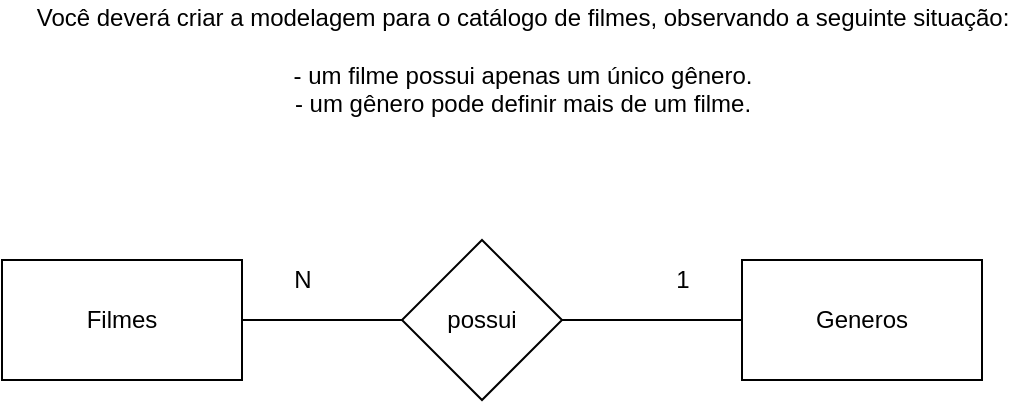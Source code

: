 <mxfile version="14.4.3" type="device" pages="2"><diagram id="CMjLr3spkgmXJ0PIDCuu" name="Conceitual"><mxGraphModel dx="1422" dy="705" grid="1" gridSize="10" guides="1" tooltips="1" connect="1" arrows="1" fold="1" page="1" pageScale="1" pageWidth="827" pageHeight="1169" math="0" shadow="0"><root><mxCell id="0"/><mxCell id="1" parent="0"/><mxCell id="rb0LObyOoNbqEE5DqWOi-1" value="&lt;div&gt;Você deverá criar a modelagem para o catálogo de filmes, observando a seguinte situação:&lt;/div&gt;&lt;div&gt;&lt;br&gt;&lt;/div&gt;&lt;div&gt;- um filme possui apenas um único gênero.&lt;/div&gt;&lt;div&gt;- um gênero pode definir mais de um filme.&lt;/div&gt;" style="text;html=1;align=center;verticalAlign=middle;resizable=0;points=[];autosize=1;" parent="1" vertex="1"><mxGeometry x="120" y="100" width="500" height="60" as="geometry"/></mxCell><mxCell id="rb0LObyOoNbqEE5DqWOi-5" value="" style="edgeStyle=orthogonalEdgeStyle;rounded=0;orthogonalLoop=1;jettySize=auto;html=1;startArrow=none;startFill=0;endArrow=none;endFill=0;entryX=0;entryY=0.5;entryDx=0;entryDy=0;" parent="1" source="rb0LObyOoNbqEE5DqWOi-2" target="rb0LObyOoNbqEE5DqWOi-4" edge="1"><mxGeometry relative="1" as="geometry"><mxPoint x="290" y="260" as="targetPoint"/></mxGeometry></mxCell><mxCell id="rb0LObyOoNbqEE5DqWOi-2" value="Filmes" style="rounded=0;whiteSpace=wrap;html=1;" parent="1" vertex="1"><mxGeometry x="110" y="230" width="120" height="60" as="geometry"/></mxCell><mxCell id="rb0LObyOoNbqEE5DqWOi-3" value="Generos" style="rounded=0;whiteSpace=wrap;html=1;" parent="1" vertex="1"><mxGeometry x="480" y="230" width="120" height="60" as="geometry"/></mxCell><mxCell id="rb0LObyOoNbqEE5DqWOi-6" value="" style="edgeStyle=orthogonalEdgeStyle;rounded=0;orthogonalLoop=1;jettySize=auto;html=1;startArrow=none;startFill=0;endArrow=none;endFill=0;" parent="1" source="rb0LObyOoNbqEE5DqWOi-4" target="rb0LObyOoNbqEE5DqWOi-3" edge="1"><mxGeometry relative="1" as="geometry"/></mxCell><mxCell id="rb0LObyOoNbqEE5DqWOi-4" value="possui" style="rhombus;whiteSpace=wrap;html=1;" parent="1" vertex="1"><mxGeometry x="310" y="220" width="80" height="80" as="geometry"/></mxCell><mxCell id="rb0LObyOoNbqEE5DqWOi-7" value="1" style="text;html=1;align=center;verticalAlign=middle;resizable=0;points=[];autosize=1;" parent="1" vertex="1"><mxGeometry x="440" y="230" width="20" height="20" as="geometry"/></mxCell><mxCell id="rb0LObyOoNbqEE5DqWOi-8" value="N" style="text;html=1;align=center;verticalAlign=middle;resizable=0;points=[];autosize=1;" parent="1" vertex="1"><mxGeometry x="250" y="230" width="20" height="20" as="geometry"/></mxCell></root></mxGraphModel></diagram><diagram id="BdHuA3Ll3RxX_zAwblPF" name="Lógico"><mxGraphModel dx="1422" dy="705" grid="1" gridSize="10" guides="1" tooltips="1" connect="1" arrows="1" fold="1" page="1" pageScale="1" pageWidth="827" pageHeight="1169" math="0" shadow="0"><root><mxCell id="7qitCuO2iitLzQPQlDIz-0"/><mxCell id="7qitCuO2iitLzQPQlDIz-1" parent="7qitCuO2iitLzQPQlDIz-0"/><mxCell id="eabi_6DDTTRheF2h25L0-0" value="Filmes" style="shape=table;startSize=30;container=1;collapsible=1;childLayout=tableLayout;fixedRows=1;rowLines=0;fontStyle=1;align=center;resizeLast=1;" parent="7qitCuO2iitLzQPQlDIz-1" vertex="1"><mxGeometry x="160" y="150" width="180" height="130" as="geometry"/></mxCell><mxCell id="eabi_6DDTTRheF2h25L0-1" value="" style="shape=partialRectangle;collapsible=0;dropTarget=0;pointerEvents=0;fillColor=none;top=0;left=0;bottom=0;right=0;points=[[0,0.5],[1,0.5]];portConstraint=eastwest;" parent="eabi_6DDTTRheF2h25L0-0" vertex="1"><mxGeometry y="30" width="180" height="30" as="geometry"/></mxCell><mxCell id="eabi_6DDTTRheF2h25L0-2" value="PK" style="shape=partialRectangle;connectable=0;fillColor=none;top=0;left=0;bottom=0;right=0;fontStyle=1;overflow=hidden;" parent="eabi_6DDTTRheF2h25L0-1" vertex="1"><mxGeometry width="60" height="30" as="geometry"/></mxCell><mxCell id="eabi_6DDTTRheF2h25L0-3" value="IdFilme" style="shape=partialRectangle;connectable=0;fillColor=none;top=0;left=0;bottom=0;right=0;align=left;spacingLeft=6;fontStyle=5;overflow=hidden;" parent="eabi_6DDTTRheF2h25L0-1" vertex="1"><mxGeometry x="60" width="120" height="30" as="geometry"/></mxCell><mxCell id="eabi_6DDTTRheF2h25L0-4" value="" style="shape=partialRectangle;collapsible=0;dropTarget=0;pointerEvents=0;fillColor=none;top=0;left=0;bottom=1;right=0;points=[[0,0.5],[1,0.5]];portConstraint=eastwest;" parent="eabi_6DDTTRheF2h25L0-0" vertex="1"><mxGeometry y="60" width="180" height="30" as="geometry"/></mxCell><mxCell id="eabi_6DDTTRheF2h25L0-5" value="FK" style="shape=partialRectangle;connectable=0;fillColor=none;top=0;left=0;bottom=0;right=0;fontStyle=1;overflow=hidden;" parent="eabi_6DDTTRheF2h25L0-4" vertex="1"><mxGeometry width="60" height="30" as="geometry"/></mxCell><mxCell id="eabi_6DDTTRheF2h25L0-6" value="IdGenero" style="shape=partialRectangle;connectable=0;fillColor=none;top=0;left=0;bottom=0;right=0;align=left;spacingLeft=6;fontStyle=5;overflow=hidden;" parent="eabi_6DDTTRheF2h25L0-4" vertex="1"><mxGeometry x="60" width="120" height="30" as="geometry"/></mxCell><mxCell id="eabi_6DDTTRheF2h25L0-7" value="" style="shape=partialRectangle;collapsible=0;dropTarget=0;pointerEvents=0;fillColor=none;top=0;left=0;bottom=0;right=0;points=[[0,0.5],[1,0.5]];portConstraint=eastwest;" parent="eabi_6DDTTRheF2h25L0-0" vertex="1"><mxGeometry y="90" width="180" height="30" as="geometry"/></mxCell><mxCell id="eabi_6DDTTRheF2h25L0-8" value="" style="shape=partialRectangle;connectable=0;fillColor=none;top=0;left=0;bottom=0;right=0;editable=1;overflow=hidden;" parent="eabi_6DDTTRheF2h25L0-7" vertex="1"><mxGeometry width="60" height="30" as="geometry"/></mxCell><mxCell id="eabi_6DDTTRheF2h25L0-9" value="Titulo" style="shape=partialRectangle;connectable=0;fillColor=none;top=0;left=0;bottom=0;right=0;align=left;spacingLeft=6;overflow=hidden;" parent="eabi_6DDTTRheF2h25L0-7" vertex="1"><mxGeometry x="60" width="120" height="30" as="geometry"/></mxCell><mxCell id="eabi_6DDTTRheF2h25L0-13" value="Generos" style="shape=table;startSize=30;container=1;collapsible=1;childLayout=tableLayout;fixedRows=1;rowLines=0;fontStyle=1;align=center;resizeLast=1;" parent="7qitCuO2iitLzQPQlDIz-1" vertex="1"><mxGeometry x="480" y="170" width="180" height="100" as="geometry"/></mxCell><mxCell id="eabi_6DDTTRheF2h25L0-14" value="" style="shape=partialRectangle;collapsible=0;dropTarget=0;pointerEvents=0;fillColor=none;top=0;left=0;bottom=1;right=0;points=[[0,0.5],[1,0.5]];portConstraint=eastwest;" parent="eabi_6DDTTRheF2h25L0-13" vertex="1"><mxGeometry y="30" width="180" height="30" as="geometry"/></mxCell><mxCell id="eabi_6DDTTRheF2h25L0-15" value="PK" style="shape=partialRectangle;connectable=0;fillColor=none;top=0;left=0;bottom=0;right=0;fontStyle=1;overflow=hidden;" parent="eabi_6DDTTRheF2h25L0-14" vertex="1"><mxGeometry width="30" height="30" as="geometry"/></mxCell><mxCell id="eabi_6DDTTRheF2h25L0-16" value="IdGenero" style="shape=partialRectangle;connectable=0;fillColor=none;top=0;left=0;bottom=0;right=0;align=left;spacingLeft=6;fontStyle=5;overflow=hidden;" parent="eabi_6DDTTRheF2h25L0-14" vertex="1"><mxGeometry x="30" width="150" height="30" as="geometry"/></mxCell><mxCell id="eabi_6DDTTRheF2h25L0-17" value="" style="shape=partialRectangle;collapsible=0;dropTarget=0;pointerEvents=0;fillColor=none;top=0;left=0;bottom=0;right=0;points=[[0,0.5],[1,0.5]];portConstraint=eastwest;" parent="eabi_6DDTTRheF2h25L0-13" vertex="1"><mxGeometry y="60" width="180" height="30" as="geometry"/></mxCell><mxCell id="eabi_6DDTTRheF2h25L0-18" value="" style="shape=partialRectangle;connectable=0;fillColor=none;top=0;left=0;bottom=0;right=0;editable=1;overflow=hidden;" parent="eabi_6DDTTRheF2h25L0-17" vertex="1"><mxGeometry width="30" height="30" as="geometry"/></mxCell><mxCell id="eabi_6DDTTRheF2h25L0-19" value="Nome" style="shape=partialRectangle;connectable=0;fillColor=none;top=0;left=0;bottom=0;right=0;align=left;spacingLeft=6;overflow=hidden;" parent="eabi_6DDTTRheF2h25L0-17" vertex="1"><mxGeometry x="30" width="150" height="30" as="geometry"/></mxCell><mxCell id="Kuv9a3jfHBiXgA7VYPv--0" value="" style="edgeStyle=entityRelationEdgeStyle;fontSize=12;html=1;endArrow=ERoneToMany;exitX=0;exitY=0.5;exitDx=0;exitDy=0;entryX=1;entryY=0.5;entryDx=0;entryDy=0;" parent="7qitCuO2iitLzQPQlDIz-1" source="eabi_6DDTTRheF2h25L0-14" target="eabi_6DDTTRheF2h25L0-4" edge="1"><mxGeometry width="100" height="100" relative="1" as="geometry"><mxPoint x="360" y="440" as="sourcePoint"/><mxPoint x="460" y="340" as="targetPoint"/></mxGeometry></mxCell></root></mxGraphModel></diagram></mxfile>